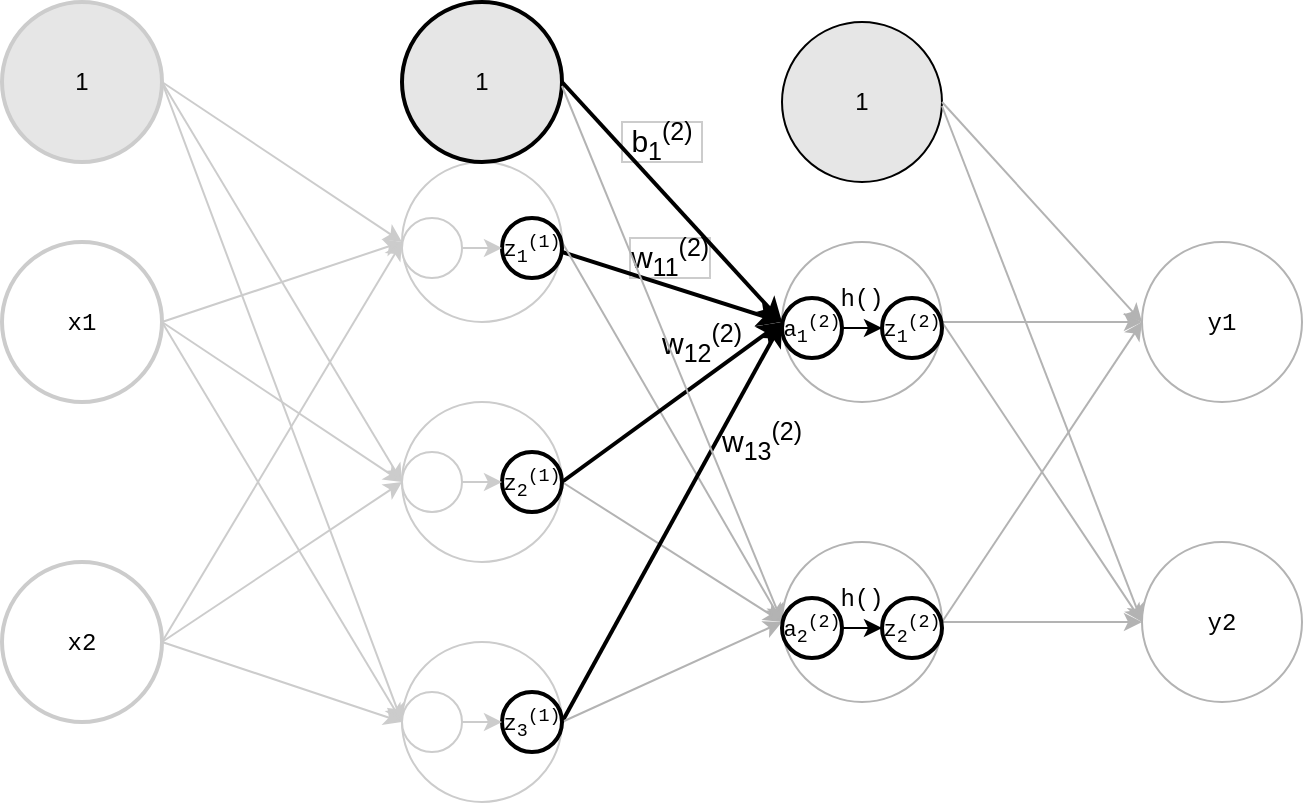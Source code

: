 <mxGraphModel dx="415" dy="473" grid="1" gridSize="10" guides="1" tooltips="1" connect="1" arrows="1" fold="1" page="1" pageScale="1" pageWidth="827" pageHeight="1169" background="#ffffff"><root><mxCell id="0"/><mxCell id="1" parent="0"/><mxCell id="2" value="&lt;font face=&quot;Courier New&quot;&gt;x1&lt;/font&gt;" style="ellipse;whiteSpace=wrap;html=1;aspect=fixed;shadow=0;strokeWidth=2;strokeColor=#CCCCCC;" parent="1" vertex="1"><mxGeometry x="60" y="140" width="80" height="80" as="geometry"/></mxCell><mxCell id="3" value="&lt;font face=&quot;Courier New&quot;&gt;x2&lt;/font&gt;" style="ellipse;whiteSpace=wrap;html=1;aspect=fixed;shadow=0;strokeWidth=2;strokeColor=#CCCCCC;" parent="1" vertex="1"><mxGeometry x="60" y="300" width="80" height="80" as="geometry"/></mxCell><mxCell id="4" value="" style="ellipse;whiteSpace=wrap;html=1;aspect=fixed;shadow=0;strokeColor=#CCCCCC;" parent="1" vertex="1"><mxGeometry x="260" y="100" width="80" height="80" as="geometry"/></mxCell><mxCell id="5" value="" style="ellipse;whiteSpace=wrap;html=1;aspect=fixed;shadow=0;strokeColor=#CCCCCC;" parent="1" vertex="1"><mxGeometry x="260" y="220" width="80" height="80" as="geometry"/></mxCell><mxCell id="6" value="" style="ellipse;whiteSpace=wrap;html=1;aspect=fixed;shadow=0;strokeColor=#CCCCCC;" parent="1" vertex="1"><mxGeometry x="260" y="340" width="80" height="80" as="geometry"/></mxCell><mxCell id="7" value="" style="endArrow=classic;html=1;entryX=0;entryY=0.5;shadow=0;strokeWidth=1;strokeColor=#CCCCCC;" parent="1" target="4" edge="1"><mxGeometry width="50" height="50" relative="1" as="geometry"><mxPoint x="140" y="180" as="sourcePoint"/><mxPoint x="190" y="130" as="targetPoint"/></mxGeometry></mxCell><mxCell id="8" value="" style="endArrow=classic;html=1;entryX=0;entryY=0.5;shadow=0;strokeColor=#CCCCCC;" parent="1" target="5" edge="1"><mxGeometry width="50" height="50" relative="1" as="geometry"><mxPoint x="140" y="180" as="sourcePoint"/><mxPoint x="190" y="130" as="targetPoint"/></mxGeometry></mxCell><mxCell id="9" value="" style="endArrow=classic;html=1;entryX=0;entryY=0.5;shadow=0;strokeColor=#CCCCCC;" parent="1" target="6" edge="1"><mxGeometry width="50" height="50" relative="1" as="geometry"><mxPoint x="140" y="180" as="sourcePoint"/><mxPoint x="190" y="130" as="targetPoint"/></mxGeometry></mxCell><mxCell id="10" value="" style="endArrow=classic;html=1;entryX=0;entryY=0.5;shadow=0;strokeWidth=1;strokeColor=#CCCCCC;" parent="1" target="4" edge="1"><mxGeometry width="50" height="50" relative="1" as="geometry"><mxPoint x="140" y="340" as="sourcePoint"/><mxPoint x="190" y="290" as="targetPoint"/></mxGeometry></mxCell><mxCell id="11" value="" style="endArrow=classic;html=1;shadow=0;strokeColor=#CCCCCC;" parent="1" edge="1"><mxGeometry width="50" height="50" relative="1" as="geometry"><mxPoint x="140" y="340" as="sourcePoint"/><mxPoint x="260" y="260" as="targetPoint"/></mxGeometry></mxCell><mxCell id="12" value="" style="endArrow=classic;html=1;entryX=0;entryY=0.5;shadow=0;strokeColor=#CCCCCC;" parent="1" target="6" edge="1"><mxGeometry width="50" height="50" relative="1" as="geometry"><mxPoint x="140" y="340" as="sourcePoint"/><mxPoint x="190" y="290" as="targetPoint"/></mxGeometry></mxCell><mxCell id="15" value="1" style="ellipse;whiteSpace=wrap;html=1;aspect=fixed;strokeWidth=2;fillColor=#E6E6E6;strokeColor=#CCCCCC;" parent="1" vertex="1"><mxGeometry x="60" y="20" width="80" height="80" as="geometry"/></mxCell><mxCell id="16" value="" style="endArrow=classic;html=1;entryX=0;entryY=0.5;strokeWidth=1;strokeColor=#CCCCCC;" parent="1" target="4" edge="1"><mxGeometry width="50" height="50" relative="1" as="geometry"><mxPoint x="140" y="60" as="sourcePoint"/><mxPoint x="190" y="70" as="targetPoint"/></mxGeometry></mxCell><mxCell id="17" value="" style="endArrow=classic;html=1;strokeWidth=1;strokeColor=#CCCCCC;" parent="1" edge="1"><mxGeometry width="50" height="50" relative="1" as="geometry"><mxPoint x="140" y="60" as="sourcePoint"/><mxPoint x="260" y="260" as="targetPoint"/></mxGeometry></mxCell><mxCell id="18" value="" style="endArrow=classic;html=1;strokeWidth=1;entryX=0;entryY=0.5;strokeColor=#CCCCCC;" parent="1" target="6" edge="1"><mxGeometry width="50" height="50" relative="1" as="geometry"><mxPoint x="140" y="60" as="sourcePoint"/><mxPoint x="190" y="10" as="targetPoint"/></mxGeometry></mxCell><mxCell id="19" value="b&lt;sub&gt;1&lt;/sub&gt;&lt;sup&gt;(2)&lt;/sup&gt;" style="text;html=1;strokeColor=#CCCCCC;fillColor=none;align=center;verticalAlign=middle;whiteSpace=wrap;rounded=0;fontSize=15;" parent="1" vertex="1"><mxGeometry x="370" y="80" width="40" height="20" as="geometry"/></mxCell><mxCell id="20" value="&lt;span style=&quot;font-size: 15px&quot;&gt;w&lt;sub&gt;11&lt;/sub&gt;&lt;/span&gt;&lt;sup&gt;(2)&lt;/sup&gt;" style="text;html=1;strokeColor=#CCCCCC;fillColor=none;align=center;verticalAlign=middle;whiteSpace=wrap;rounded=0;fontSize=15;" parent="1" vertex="1"><mxGeometry x="374" y="138" width="40" height="20" as="geometry"/></mxCell><mxCell id="21" value="&lt;span style=&quot;font-size: 15px&quot;&gt;w&lt;sub&gt;12&lt;/sub&gt;&lt;/span&gt;&lt;sup&gt;(2)&lt;/sup&gt;" style="text;html=1;strokeColor=none;fillColor=none;align=center;verticalAlign=middle;whiteSpace=wrap;rounded=0;fontSize=15;" parent="1" vertex="1"><mxGeometry x="390" y="181" width="40" height="20" as="geometry"/></mxCell><mxCell id="22" value="" style="ellipse;whiteSpace=wrap;html=1;aspect=fixed;strokeWidth=1;fontSize=12;strokeColor=#B3B3B3;" parent="1" vertex="1"><mxGeometry x="450" y="140" width="80" height="80" as="geometry"/></mxCell><mxCell id="23" value="" style="ellipse;whiteSpace=wrap;html=1;aspect=fixed;strokeWidth=1;fontSize=12;strokeColor=#B3B3B3;" parent="1" vertex="1"><mxGeometry x="450" y="290" width="80" height="80" as="geometry"/></mxCell><mxCell id="24" value="&lt;font face=&quot;Courier New&quot;&gt;y2&lt;/font&gt;" style="ellipse;whiteSpace=wrap;html=1;aspect=fixed;strokeWidth=1;fontSize=12;strokeColor=#B3B3B3;" parent="1" vertex="1"><mxGeometry x="630" y="290" width="80" height="80" as="geometry"/></mxCell><mxCell id="25" value="&lt;font face=&quot;Courier New&quot;&gt;y1&lt;/font&gt;" style="ellipse;whiteSpace=wrap;html=1;aspect=fixed;strokeWidth=1;fontSize=12;strokeColor=#B3B3B3;" parent="1" vertex="1"><mxGeometry x="630" y="140" width="80" height="80" as="geometry"/></mxCell><mxCell id="26" value="" style="endArrow=classic;html=1;strokeWidth=2;fontSize=12;entryX=0;entryY=0.5;strokeColor=#000000;" parent="1" target="22" edge="1"><mxGeometry width="50" height="50" relative="1" as="geometry"><mxPoint x="340" y="145" as="sourcePoint"/><mxPoint x="390" y="95" as="targetPoint"/></mxGeometry></mxCell><mxCell id="27" value="" style="endArrow=classic;html=1;strokeWidth=1;fontSize=12;entryX=0;entryY=0.5;exitX=1;exitY=0.5;strokeColor=#B3B3B3;" parent="1" source="4" target="23" edge="1"><mxGeometry width="50" height="50" relative="1" as="geometry"><mxPoint x="340" y="150" as="sourcePoint"/><mxPoint x="390" y="90" as="targetPoint"/></mxGeometry></mxCell><mxCell id="28" value="" style="endArrow=classic;html=1;strokeWidth=2;fontSize=12;entryX=0;entryY=0.5;strokeColor=#000000;" parent="1" target="22" edge="1"><mxGeometry width="50" height="50" relative="1" as="geometry"><mxPoint x="340" y="260" as="sourcePoint"/><mxPoint x="390" y="210" as="targetPoint"/></mxGeometry></mxCell><mxCell id="29" value="" style="endArrow=classic;html=1;strokeWidth=1;fontSize=12;strokeColor=#B3B3B3;" parent="1" edge="1"><mxGeometry width="50" height="50" relative="1" as="geometry"><mxPoint x="340" y="260" as="sourcePoint"/><mxPoint x="450" y="330" as="targetPoint"/></mxGeometry></mxCell><mxCell id="30" value="" style="endArrow=classic;html=1;strokeWidth=2;fontSize=12;entryX=0;entryY=0.5;strokeColor=#000000;" parent="1" target="22" edge="1"><mxGeometry width="50" height="50" relative="1" as="geometry"><mxPoint x="340" y="380" as="sourcePoint"/><mxPoint x="390" y="330" as="targetPoint"/></mxGeometry></mxCell><mxCell id="31" value="" style="endArrow=classic;html=1;strokeWidth=1;fontSize=12;strokeColor=#B3B3B3;" parent="1" edge="1"><mxGeometry width="50" height="50" relative="1" as="geometry"><mxPoint x="340" y="380" as="sourcePoint"/><mxPoint x="450" y="330" as="targetPoint"/></mxGeometry></mxCell><mxCell id="32" value="" style="endArrow=classic;html=1;strokeWidth=1;fontSize=12;entryX=0;entryY=0.5;strokeColor=#B3B3B3;" parent="1" target="25" edge="1"><mxGeometry width="50" height="50" relative="1" as="geometry"><mxPoint x="530" y="180" as="sourcePoint"/><mxPoint x="580" y="130" as="targetPoint"/></mxGeometry></mxCell><mxCell id="33" value="" style="endArrow=classic;html=1;strokeWidth=1;fontSize=12;entryX=0;entryY=0.5;strokeColor=#B3B3B3;" parent="1" target="24" edge="1"><mxGeometry width="50" height="50" relative="1" as="geometry"><mxPoint x="530" y="180" as="sourcePoint"/><mxPoint x="580" y="130" as="targetPoint"/></mxGeometry></mxCell><mxCell id="34" value="" style="endArrow=classic;html=1;strokeWidth=1;fontSize=12;entryX=0;entryY=0.5;strokeColor=#B3B3B3;" parent="1" target="25" edge="1"><mxGeometry width="50" height="50" relative="1" as="geometry"><mxPoint x="530" y="330" as="sourcePoint"/><mxPoint x="580" y="280" as="targetPoint"/></mxGeometry></mxCell><mxCell id="35" value="" style="endArrow=classic;html=1;strokeWidth=1;fontSize=12;strokeColor=#B3B3B3;" parent="1" edge="1"><mxGeometry width="50" height="50" relative="1" as="geometry"><mxPoint x="530" y="330" as="sourcePoint"/><mxPoint x="630" y="330" as="targetPoint"/></mxGeometry></mxCell><mxCell id="36" value="1" style="ellipse;whiteSpace=wrap;html=1;aspect=fixed;strokeWidth=2;fillColor=#E6E6E6;" parent="1" vertex="1"><mxGeometry x="260" y="20" width="80" height="80" as="geometry"/></mxCell><mxCell id="37" value="1" style="ellipse;whiteSpace=wrap;html=1;aspect=fixed;strokeWidth=1;fillColor=#E6E6E6;" parent="1" vertex="1"><mxGeometry x="450" y="30" width="80" height="80" as="geometry"/></mxCell><mxCell id="38" value="" style="endArrow=classic;html=1;strokeWidth=2;fontSize=12;entryX=0;entryY=0.5;strokeColor=#000000;" parent="1" target="22" edge="1"><mxGeometry width="50" height="50" relative="1" as="geometry"><mxPoint x="340" y="60" as="sourcePoint"/><mxPoint x="450.333" y="95.667" as="targetPoint"/></mxGeometry></mxCell><mxCell id="39" value="" style="endArrow=classic;html=1;strokeWidth=1;fontSize=12;entryX=0;entryY=0.5;strokeColor=#B3B3B3;" parent="1" target="23" edge="1"><mxGeometry width="50" height="50" relative="1" as="geometry"><mxPoint x="340" y="62" as="sourcePoint"/><mxPoint x="450.333" y="97.667" as="targetPoint"/></mxGeometry></mxCell><mxCell id="40" value="" style="endArrow=classic;html=1;strokeWidth=1;fontSize=12;entryX=0;entryY=0.5;strokeColor=#B3B3B3;" parent="1" target="25" edge="1"><mxGeometry width="50" height="50" relative="1" as="geometry"><mxPoint x="530" y="70" as="sourcePoint"/><mxPoint x="640.333" y="105.667" as="targetPoint"/></mxGeometry></mxCell><mxCell id="41" value="" style="endArrow=classic;html=1;strokeWidth=1;fontSize=12;entryX=0;entryY=0.5;strokeColor=#B3B3B3;" parent="1" target="24" edge="1"><mxGeometry width="50" height="50" relative="1" as="geometry"><mxPoint x="530" y="72" as="sourcePoint"/><mxPoint x="640.333" y="107.667" as="targetPoint"/></mxGeometry></mxCell><mxCell id="51" value="" style="group" parent="1" vertex="1" connectable="0"><mxGeometry x="255" y="235" width="90" height="40" as="geometry"/></mxCell><mxCell id="52" value="&lt;pre&gt;&lt;br&gt;&lt;/pre&gt;" style="text;html=1;strokeColor=none;fillColor=none;align=center;verticalAlign=middle;whiteSpace=wrap;rounded=0;shadow=0;" parent="51" vertex="1"><mxGeometry x="25" y="15" width="40" height="20" as="geometry"/></mxCell><mxCell id="53" value="" style="ellipse;whiteSpace=wrap;html=1;aspect=fixed;strokeWidth=1;strokeColor=#CCCCCC;" parent="51" vertex="1"><mxGeometry x="5" y="10" width="30" height="30" as="geometry"/></mxCell><mxCell id="54" value="" style="ellipse;whiteSpace=wrap;html=1;aspect=fixed;strokeWidth=2;" parent="51" vertex="1"><mxGeometry x="55" y="10" width="30" height="30" as="geometry"/></mxCell><mxCell id="55" value="" style="endArrow=classic;html=1;entryX=0;entryY=0.5;strokeColor=#CCCCCC;" parent="51" target="54" edge="1"><mxGeometry width="50" height="50" relative="1" as="geometry"><mxPoint x="35" y="25" as="sourcePoint"/><mxPoint x="85" y="-25" as="targetPoint"/></mxGeometry></mxCell><mxCell id="58" value="&lt;font face=&quot;Courier New&quot; style=&quot;font-size: 11px&quot;&gt;z&lt;sub&gt;2&lt;/sub&gt;&lt;sup&gt;(1)&lt;/sup&gt;&lt;/font&gt;" style="text;html=1;strokeColor=none;fillColor=none;align=center;verticalAlign=middle;whiteSpace=wrap;rounded=0;fontSize=12;" parent="51" vertex="1"><mxGeometry x="50" y="15" width="40" height="20" as="geometry"/></mxCell><mxCell id="59" value="" style="group" parent="1" vertex="1" connectable="0"><mxGeometry x="255" y="355" width="90" height="40" as="geometry"/></mxCell><mxCell id="60" value="&lt;pre&gt;&lt;br&gt;&lt;/pre&gt;" style="text;html=1;strokeColor=none;fillColor=none;align=center;verticalAlign=middle;whiteSpace=wrap;rounded=0;shadow=0;" parent="59" vertex="1"><mxGeometry x="25" y="15" width="40" height="20" as="geometry"/></mxCell><mxCell id="61" value="" style="ellipse;whiteSpace=wrap;html=1;aspect=fixed;strokeWidth=1;strokeColor=#CCCCCC;" parent="59" vertex="1"><mxGeometry x="5" y="10" width="30" height="30" as="geometry"/></mxCell><mxCell id="62" value="" style="ellipse;whiteSpace=wrap;html=1;aspect=fixed;strokeWidth=2;" parent="59" vertex="1"><mxGeometry x="55" y="10" width="30" height="30" as="geometry"/></mxCell><mxCell id="63" value="" style="endArrow=classic;html=1;entryX=0;entryY=0.5;strokeColor=#CCCCCC;" parent="59" target="62" edge="1"><mxGeometry width="50" height="50" relative="1" as="geometry"><mxPoint x="35" y="25" as="sourcePoint"/><mxPoint x="85" y="-25" as="targetPoint"/></mxGeometry></mxCell><mxCell id="66" value="&lt;font face=&quot;Courier New&quot; style=&quot;font-size: 11px&quot;&gt;z&lt;sub&gt;3&lt;/sub&gt;&lt;sup&gt;(1)&lt;/sup&gt;&lt;/font&gt;" style="text;html=1;strokeColor=none;fillColor=none;align=center;verticalAlign=middle;whiteSpace=wrap;rounded=0;fontSize=12;" parent="59" vertex="1"><mxGeometry x="50" y="15" width="40" height="20" as="geometry"/></mxCell><mxCell id="76" value="" style="group" parent="1" vertex="1" connectable="0"><mxGeometry x="445" y="158" width="90" height="45" as="geometry"/></mxCell><mxCell id="69" value="" style="group" parent="76" vertex="1" connectable="0"><mxGeometry width="90" height="45" as="geometry"/></mxCell><mxCell id="42" value="&lt;pre&gt;&lt;br&gt;&lt;/pre&gt;" style="text;html=1;strokeColor=none;fillColor=none;align=center;verticalAlign=middle;whiteSpace=wrap;rounded=0;shadow=0;" parent="69" vertex="1"><mxGeometry x="35" y="25" width="40" height="20" as="geometry"/></mxCell><mxCell id="43" value="" style="group" parent="69" vertex="1" connectable="0"><mxGeometry width="90" height="40" as="geometry"/></mxCell><mxCell id="48" value="&lt;font face=&quot;Courier New&quot;&gt;h()&lt;/font&gt;" style="text;html=1;strokeColor=none;fillColor=none;align=center;verticalAlign=middle;whiteSpace=wrap;rounded=0;" parent="43" vertex="1"><mxGeometry x="25" width="40" height="20" as="geometry"/></mxCell><mxCell id="68" value="" style="group" parent="43" vertex="1" connectable="0"><mxGeometry y="10" width="90" height="30" as="geometry"/></mxCell><mxCell id="44" value="&lt;pre&gt;&lt;br&gt;&lt;/pre&gt;" style="text;html=1;strokeColor=none;fillColor=none;align=center;verticalAlign=middle;whiteSpace=wrap;rounded=0;shadow=0;" parent="68" vertex="1"><mxGeometry x="25" y="5" width="40" height="20" as="geometry"/></mxCell><mxCell id="45" value="" style="ellipse;whiteSpace=wrap;html=1;aspect=fixed;strokeWidth=2;" parent="68" vertex="1"><mxGeometry x="5" width="30" height="30" as="geometry"/></mxCell><mxCell id="46" value="" style="ellipse;whiteSpace=wrap;html=1;aspect=fixed;strokeWidth=2;" parent="68" vertex="1"><mxGeometry x="55" width="30" height="30" as="geometry"/></mxCell><mxCell id="47" value="" style="endArrow=classic;html=1;entryX=0;entryY=0.5;" parent="68" target="46" edge="1"><mxGeometry width="50" height="50" relative="1" as="geometry"><mxPoint x="35" y="15" as="sourcePoint"/><mxPoint x="85" y="-35" as="targetPoint"/></mxGeometry></mxCell><mxCell id="49" value="&lt;font face=&quot;Courier New&quot; style=&quot;font-size: 11px&quot;&gt;a&lt;sub&gt;1&lt;/sub&gt;&lt;sup&gt;(2)&lt;/sup&gt;&lt;/font&gt;" style="text;html=1;strokeColor=none;fillColor=none;align=center;verticalAlign=middle;whiteSpace=wrap;rounded=0;fontSize=12;" parent="68" vertex="1"><mxGeometry y="5" width="40" height="20" as="geometry"/></mxCell><mxCell id="50" value="&lt;font face=&quot;Courier New&quot; style=&quot;font-size: 11px&quot;&gt;z&lt;sub&gt;1&lt;/sub&gt;&lt;sup&gt;(2)&lt;/sup&gt;&lt;/font&gt;" style="text;html=1;strokeColor=none;fillColor=none;align=center;verticalAlign=middle;whiteSpace=wrap;rounded=0;fontSize=12;" parent="68" vertex="1"><mxGeometry x="50" y="5" width="40" height="20" as="geometry"/></mxCell><mxCell id="77" value="" style="group" parent="1" vertex="1" connectable="0"><mxGeometry x="260" y="118" width="90" height="45" as="geometry"/></mxCell><mxCell id="78" value="" style="group" parent="77" vertex="1" connectable="0"><mxGeometry x="-5" width="90" height="45" as="geometry"/></mxCell><mxCell id="79" value="&lt;pre&gt;&lt;br&gt;&lt;/pre&gt;" style="text;html=1;strokeColor=none;fillColor=none;align=center;verticalAlign=middle;whiteSpace=wrap;rounded=0;shadow=0;" parent="78" vertex="1"><mxGeometry x="35" y="25" width="40" height="20" as="geometry"/></mxCell><mxCell id="80" value="" style="group" parent="78" vertex="1" connectable="0"><mxGeometry width="90" height="40" as="geometry"/></mxCell><mxCell id="82" value="" style="group" parent="80" vertex="1" connectable="0"><mxGeometry y="10" width="90" height="30" as="geometry"/></mxCell><mxCell id="83" value="&lt;pre&gt;&lt;br&gt;&lt;/pre&gt;" style="text;html=1;strokeColor=none;fillColor=none;align=center;verticalAlign=middle;whiteSpace=wrap;rounded=0;shadow=0;" parent="82" vertex="1"><mxGeometry x="25" y="5" width="40" height="20" as="geometry"/></mxCell><mxCell id="84" value="" style="ellipse;whiteSpace=wrap;html=1;aspect=fixed;strokeWidth=1;strokeColor=#CCCCCC;" parent="82" vertex="1"><mxGeometry x="5" width="30" height="30" as="geometry"/></mxCell><mxCell id="85" value="" style="ellipse;whiteSpace=wrap;html=1;aspect=fixed;strokeWidth=2;" parent="82" vertex="1"><mxGeometry x="55" width="30" height="30" as="geometry"/></mxCell><mxCell id="86" value="" style="endArrow=classic;html=1;entryX=0;entryY=0.5;strokeColor=#CCCCCC;" parent="82" target="85" edge="1"><mxGeometry width="50" height="50" relative="1" as="geometry"><mxPoint x="35" y="15" as="sourcePoint"/><mxPoint x="85" y="-35" as="targetPoint"/></mxGeometry></mxCell><mxCell id="88" value="&lt;font face=&quot;Courier New&quot; style=&quot;font-size: 11px&quot;&gt;z&lt;sub&gt;1&lt;/sub&gt;&lt;sup&gt;(1)&lt;/sup&gt;&lt;/font&gt;" style="text;html=1;strokeColor=none;fillColor=none;align=center;verticalAlign=middle;whiteSpace=wrap;rounded=0;fontSize=12;" parent="82" vertex="1"><mxGeometry x="50" y="5" width="40" height="20" as="geometry"/></mxCell><mxCell id="89" value="" style="group" parent="1" vertex="1" connectable="0"><mxGeometry x="445" y="308" width="90" height="45" as="geometry"/></mxCell><mxCell id="90" value="&lt;pre&gt;&lt;br&gt;&lt;/pre&gt;" style="text;html=1;strokeColor=none;fillColor=none;align=center;verticalAlign=middle;whiteSpace=wrap;rounded=0;shadow=0;" parent="89" vertex="1"><mxGeometry x="35" y="25" width="40" height="20" as="geometry"/></mxCell><mxCell id="91" value="" style="group" parent="89" vertex="1" connectable="0"><mxGeometry width="90" height="40" as="geometry"/></mxCell><mxCell id="92" value="&lt;font face=&quot;Courier New&quot;&gt;h()&lt;/font&gt;" style="text;html=1;strokeColor=none;fillColor=none;align=center;verticalAlign=middle;whiteSpace=wrap;rounded=0;" parent="91" vertex="1"><mxGeometry x="25" width="40" height="20" as="geometry"/></mxCell><mxCell id="93" value="" style="group" parent="91" vertex="1" connectable="0"><mxGeometry y="10" width="90" height="30" as="geometry"/></mxCell><mxCell id="94" value="&lt;pre&gt;&lt;br&gt;&lt;/pre&gt;" style="text;html=1;strokeColor=none;fillColor=none;align=center;verticalAlign=middle;whiteSpace=wrap;rounded=0;shadow=0;" parent="93" vertex="1"><mxGeometry x="25" y="5" width="40" height="20" as="geometry"/></mxCell><mxCell id="95" value="" style="ellipse;whiteSpace=wrap;html=1;aspect=fixed;strokeWidth=2;" parent="93" vertex="1"><mxGeometry x="5" width="30" height="30" as="geometry"/></mxCell><mxCell id="96" value="" style="ellipse;whiteSpace=wrap;html=1;aspect=fixed;strokeWidth=2;" parent="93" vertex="1"><mxGeometry x="55" width="30" height="30" as="geometry"/></mxCell><mxCell id="97" value="" style="endArrow=classic;html=1;entryX=0;entryY=0.5;" parent="93" target="96" edge="1"><mxGeometry width="50" height="50" relative="1" as="geometry"><mxPoint x="35" y="15" as="sourcePoint"/><mxPoint x="85" y="-35" as="targetPoint"/></mxGeometry></mxCell><mxCell id="98" value="&lt;font face=&quot;Courier New&quot; style=&quot;font-size: 11px&quot;&gt;a&lt;sub&gt;2&lt;/sub&gt;&lt;sup&gt;(2)&lt;/sup&gt;&lt;/font&gt;" style="text;html=1;strokeColor=none;fillColor=none;align=center;verticalAlign=middle;whiteSpace=wrap;rounded=0;fontSize=12;" parent="93" vertex="1"><mxGeometry y="5" width="40" height="20" as="geometry"/></mxCell><mxCell id="99" value="&lt;font face=&quot;Courier New&quot; style=&quot;font-size: 11px&quot;&gt;z&lt;sub&gt;2&lt;/sub&gt;&lt;sup&gt;(2)&lt;/sup&gt;&lt;/font&gt;" style="text;html=1;strokeColor=none;fillColor=none;align=center;verticalAlign=middle;whiteSpace=wrap;rounded=0;fontSize=12;" parent="93" vertex="1"><mxGeometry x="50" y="5" width="40" height="20" as="geometry"/></mxCell><mxCell id="105" value="&lt;span style=&quot;font-size: 15px&quot;&gt;w&lt;sub&gt;13&lt;/sub&gt;&lt;/span&gt;&lt;sup&gt;(2)&lt;/sup&gt;" style="text;html=1;strokeColor=none;fillColor=none;align=center;verticalAlign=middle;whiteSpace=wrap;rounded=0;fontSize=15;" parent="1" vertex="1"><mxGeometry x="420" y="230" width="40" height="20" as="geometry"/></mxCell></root></mxGraphModel>